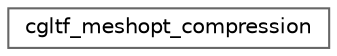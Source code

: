 digraph "Graphical Class Hierarchy"
{
 // LATEX_PDF_SIZE
  bgcolor="transparent";
  edge [fontname=Helvetica,fontsize=10,labelfontname=Helvetica,labelfontsize=10];
  node [fontname=Helvetica,fontsize=10,shape=box,height=0.2,width=0.4];
  rankdir="LR";
  Node0 [id="Node000000",label="cgltf_meshopt_compression",height=0.2,width=0.4,color="grey40", fillcolor="white", style="filled",URL="$structcgltf__meshopt__compression.html",tooltip=" "];
}
